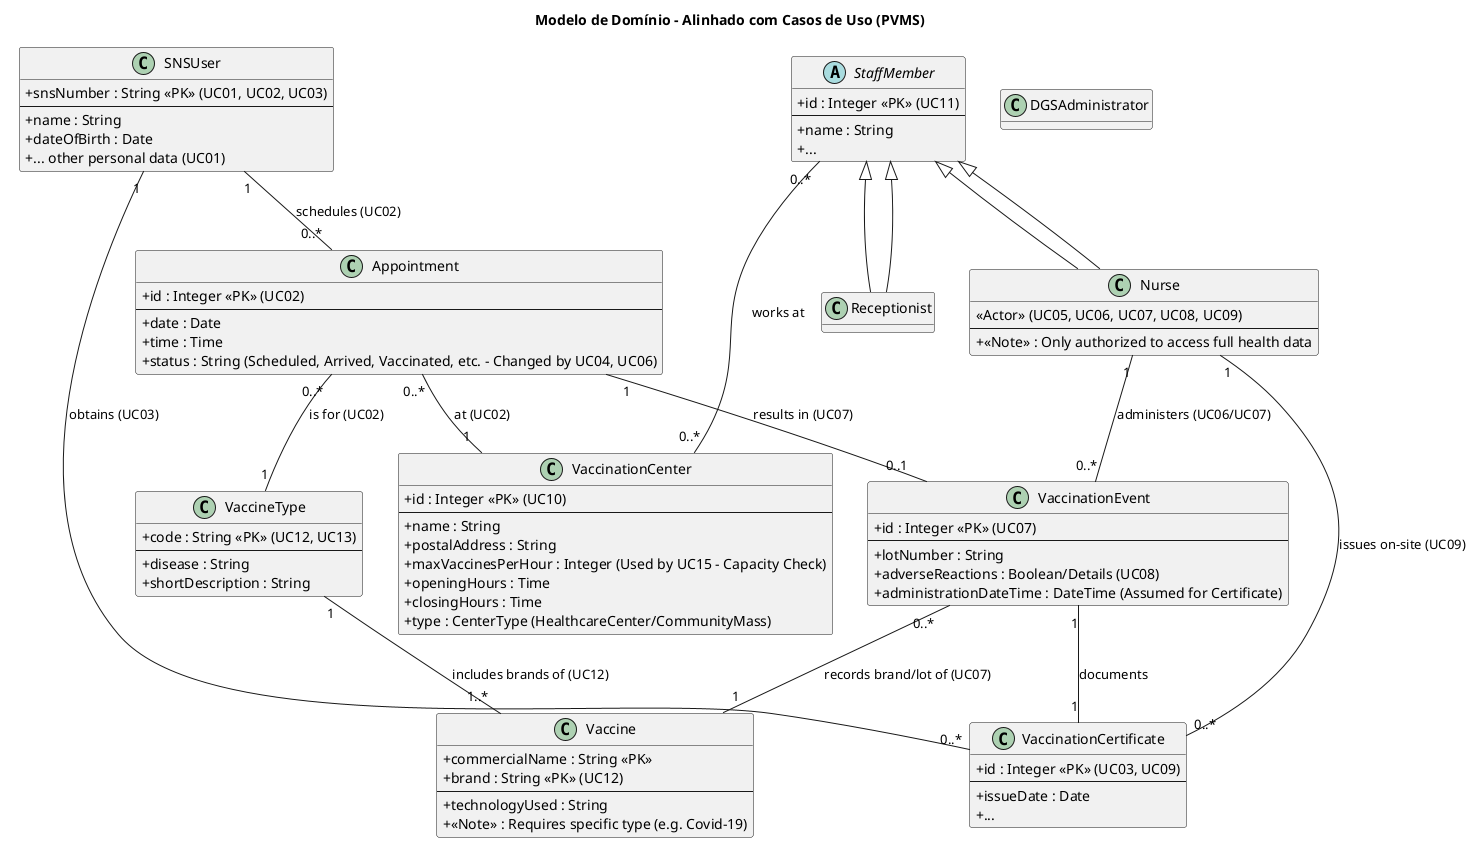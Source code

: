 @startuml PVMS_Domain_Model_UC_Aligned

title Modelo de Domínio - Alinhado com Casos de Uso (PVMS)

hide methods
skinparam classAttributeIconSize 0

' =========================================================================================
' 1. Atores / Pessoal (Entities corresponding to Actors)
' =========================================================================================

class SNSUser {
  + snsNumber : String <<PK>> (UC01, UC02, UC03)
  --
  + name : String
  + dateOfBirth : Date
  + ... other personal data (UC01)
}

abstract StaffMember {
  + id : Integer <<PK>> (UC11)
  --
  + name : String
  + ...
}

class Receptionist extends StaffMember {
  <<Actor>> (UC01, UC02, UC04)
}

class Nurse extends StaffMember {
  <<Actor>> (UC05, UC06, UC07, UC08, UC09)
  --
  + <<Note>> : Only authorized to access full health data
}

class DGSAdministrator {
  <<Actor>> (UC10, UC11, UC12, UC13)
}

' =========================================================================================
' 2. Centros e Localização (Location and Capacity)
' =========================================================================================

class VaccinationCenter {
  + id : Integer <<PK>> (UC10)
  --
  + name : String
  + postalAddress : String
  + maxVaccinesPerHour : Integer (Used by UC15 - Capacity Check)
  + openingHours : Time
  + closingHours : Time
  + type : CenterType (HealthcareCenter/CommunityMass)
}

' =========================================================================================
' 3. Vacinas e Configuração (Vaccine Configuration)
' =========================================================================================

class VaccineType {
  + code : String <<PK>> (UC12, UC13)
  --
  + disease : String
  + shortDescription : String
}

class Vaccine {
  + commercialName : String <<PK>>
  + brand : String <<PK>> (UC12)
  --
  + technologyUsed : String
  + <<Note>> : Requires specific type (e.g. Covid-19)
}

' =========================================================================================
' 4. Processo (Process Entities / Core Use Cases)
' =========================================================================================

class Appointment {
  + id : Integer <<PK>> (UC02)
  --
  + date : Date
  + time : Time
  + status : String (Scheduled, Arrived, Vaccinated, etc. - Changed by UC04, UC06)
}

class VaccinationEvent {
  + id : Integer <<PK>> (UC07)
  --
  + lotNumber : String
  + adverseReactions : Boolean/Details (UC08)
  + administrationDateTime : DateTime (Assumed for Certificate)
}

class VaccinationCertificate {
  + id : Integer <<PK>> (UC03, UC09)
  --
  + issueDate : Date
  + ...
}

' =========================================================================================
' 5. Associações (Relationships)
' =========================================================================================

' Process Flow
SNSUser "1" -- "0..*" Appointment : schedules (UC02)
Appointment "1" -- "0..1" VaccinationEvent : results in (UC07)
SNSUser "1" -- "0..*" VaccinationCertificate : obtains (UC03)
VaccinationEvent "1" -- "1" VaccinationCertificate : documents

' Personnel Roles
Nurse "1" -- "0..*" VaccinationEvent : administers (UC06/UC07)
Nurse "1" -- "0..*" VaccinationCertificate : issues on-site (UC09)
StaffMember "0..*" -- "0..*" VaccinationCenter : works at

' Appointment Details
Appointment "0..*" -- "1" VaccinationCenter : at (UC02)
Appointment "0..*" -- "1" VaccineType : is for (UC02)

' Vaccine Details
VaccineType "1" -- "1..*" Vaccine : includes brands of (UC12)
VaccinationEvent "0..*" -- "1" Vaccine : records brand/lot of (UC07)

' Generalization / Specialization
StaffMember <|-- Receptionist
StaffMember <|-- Nurse

@enduml